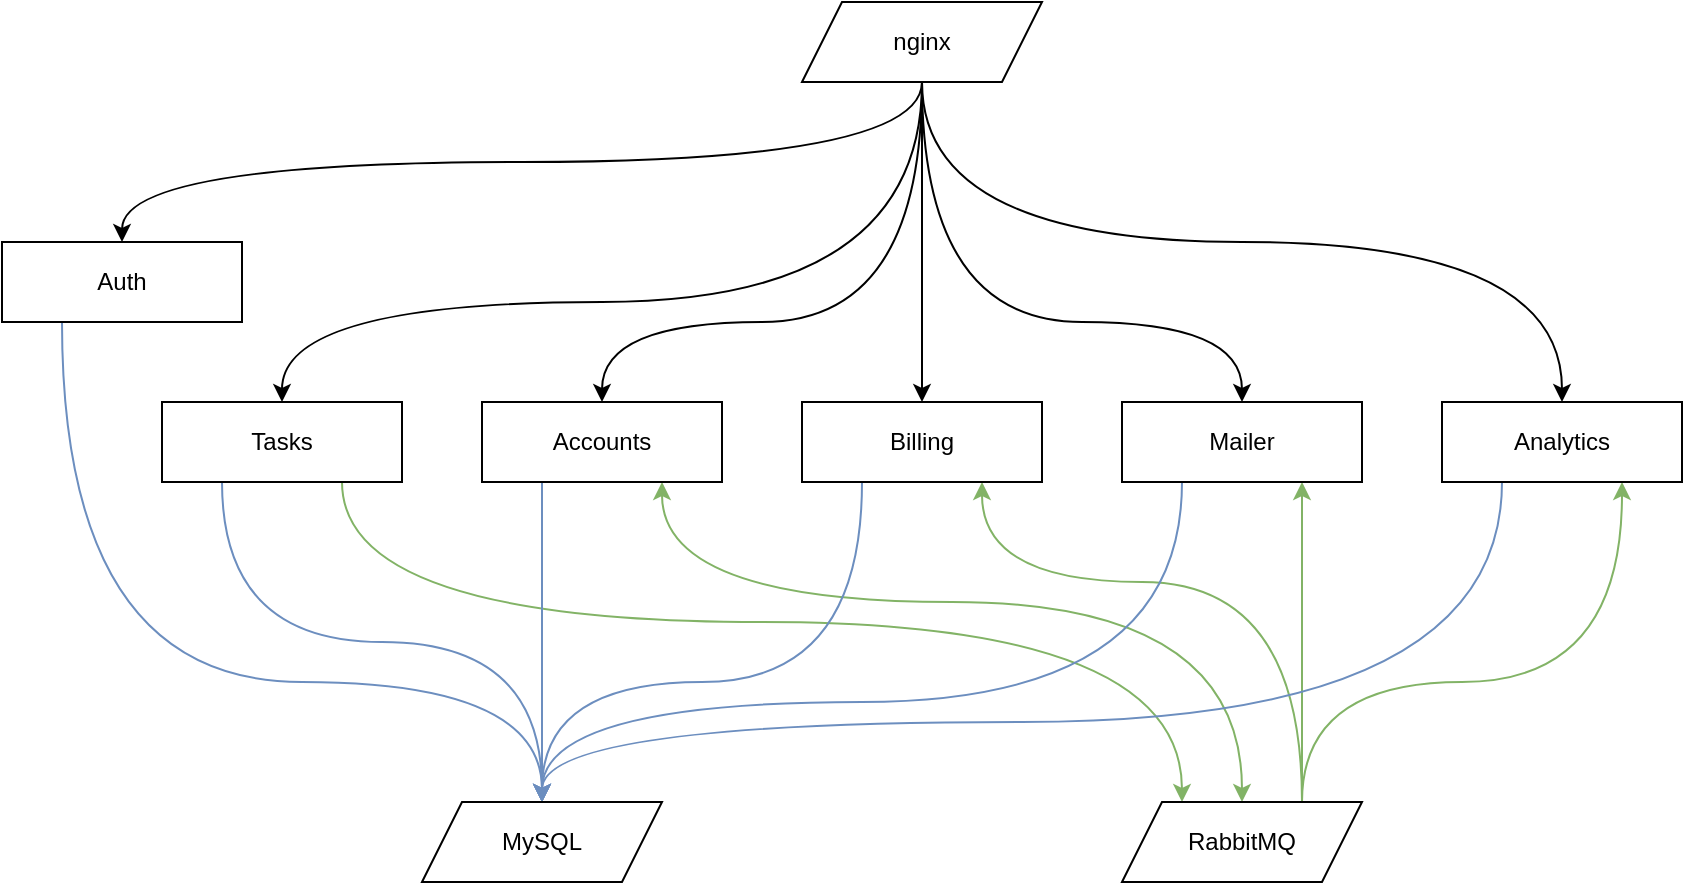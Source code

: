 <mxfile version="15.7.3" type="google"><diagram id="2wB9lPf5RkU0NaFeJx38" name="Page-1"><mxGraphModel dx="2066" dy="1129" grid="1" gridSize="10" guides="1" tooltips="1" connect="1" arrows="1" fold="1" page="1" pageScale="1" pageWidth="1169" pageHeight="827" math="0" shadow="0"><root><mxCell id="0"/><mxCell id="1" parent="0"/><mxCell id="jBVRpfdvupQ-xwolF0R0-67" style="edgeStyle=orthogonalEdgeStyle;curved=1;rounded=0;orthogonalLoop=1;jettySize=auto;html=1;exitX=0.25;exitY=1;exitDx=0;exitDy=0;entryX=0.5;entryY=0;entryDx=0;entryDy=0;startArrow=none;startFill=0;endArrow=classic;endFill=1;elbow=vertical;fillColor=#dae8fc;strokeColor=#6c8ebf;" edge="1" parent="1" source="jBVRpfdvupQ-xwolF0R0-26" target="jBVRpfdvupQ-xwolF0R0-32"><mxGeometry relative="1" as="geometry"><Array as="points"><mxPoint x="70" y="380"/><mxPoint x="310" y="380"/></Array></mxGeometry></mxCell><mxCell id="jBVRpfdvupQ-xwolF0R0-26" value="Auth" style="rounded=0;whiteSpace=wrap;html=1;" vertex="1" parent="1"><mxGeometry x="40" y="160" width="120" height="40" as="geometry"/></mxCell><mxCell id="jBVRpfdvupQ-xwolF0R0-53" style="edgeStyle=orthogonalEdgeStyle;curved=1;rounded=0;orthogonalLoop=1;jettySize=auto;html=1;exitX=0.25;exitY=1;exitDx=0;exitDy=0;startArrow=none;startFill=0;endArrow=classic;endFill=1;elbow=vertical;fillColor=#dae8fc;strokeColor=#6c8ebf;" edge="1" parent="1" source="jBVRpfdvupQ-xwolF0R0-27" target="jBVRpfdvupQ-xwolF0R0-32"><mxGeometry relative="1" as="geometry"/></mxCell><mxCell id="jBVRpfdvupQ-xwolF0R0-65" style="edgeStyle=orthogonalEdgeStyle;curved=1;rounded=0;orthogonalLoop=1;jettySize=auto;html=1;exitX=0.75;exitY=1;exitDx=0;exitDy=0;entryX=0.25;entryY=0;entryDx=0;entryDy=0;startArrow=none;startFill=0;endArrow=classic;endFill=1;elbow=vertical;fillColor=#d5e8d4;strokeColor=#82b366;" edge="1" parent="1" source="jBVRpfdvupQ-xwolF0R0-27" target="jBVRpfdvupQ-xwolF0R0-33"><mxGeometry relative="1" as="geometry"><Array as="points"><mxPoint x="210" y="350"/><mxPoint x="630" y="350"/></Array></mxGeometry></mxCell><mxCell id="jBVRpfdvupQ-xwolF0R0-27" value="Tasks" style="rounded=0;whiteSpace=wrap;html=1;" vertex="1" parent="1"><mxGeometry x="120" y="240" width="120" height="40" as="geometry"/></mxCell><mxCell id="jBVRpfdvupQ-xwolF0R0-54" style="edgeStyle=orthogonalEdgeStyle;curved=1;rounded=0;orthogonalLoop=1;jettySize=auto;html=1;exitX=0.25;exitY=1;exitDx=0;exitDy=0;startArrow=none;startFill=0;endArrow=classic;endFill=1;elbow=vertical;fillColor=#dae8fc;strokeColor=#6c8ebf;" edge="1" parent="1" source="jBVRpfdvupQ-xwolF0R0-28" target="jBVRpfdvupQ-xwolF0R0-32"><mxGeometry relative="1" as="geometry"/></mxCell><mxCell id="jBVRpfdvupQ-xwolF0R0-64" style="edgeStyle=orthogonalEdgeStyle;curved=1;rounded=0;orthogonalLoop=1;jettySize=auto;html=1;exitX=0.75;exitY=1;exitDx=0;exitDy=0;startArrow=classic;startFill=1;endArrow=classic;endFill=1;elbow=vertical;fillColor=#d5e8d4;strokeColor=#82b366;" edge="1" parent="1" source="jBVRpfdvupQ-xwolF0R0-28" target="jBVRpfdvupQ-xwolF0R0-33"><mxGeometry relative="1" as="geometry"><Array as="points"><mxPoint x="370" y="340"/><mxPoint x="660" y="340"/></Array></mxGeometry></mxCell><mxCell id="jBVRpfdvupQ-xwolF0R0-28" value="Accounts" style="rounded=0;whiteSpace=wrap;html=1;" vertex="1" parent="1"><mxGeometry x="280" y="240" width="120" height="40" as="geometry"/></mxCell><mxCell id="jBVRpfdvupQ-xwolF0R0-55" style="edgeStyle=orthogonalEdgeStyle;curved=1;rounded=0;orthogonalLoop=1;jettySize=auto;html=1;exitX=0.25;exitY=1;exitDx=0;exitDy=0;startArrow=none;startFill=0;endArrow=classic;endFill=1;elbow=vertical;fillColor=#dae8fc;strokeColor=#6c8ebf;" edge="1" parent="1" source="jBVRpfdvupQ-xwolF0R0-29" target="jBVRpfdvupQ-xwolF0R0-32"><mxGeometry relative="1" as="geometry"><Array as="points"><mxPoint x="470" y="380"/><mxPoint x="310" y="380"/></Array></mxGeometry></mxCell><mxCell id="jBVRpfdvupQ-xwolF0R0-63" style="edgeStyle=orthogonalEdgeStyle;curved=1;rounded=0;orthogonalLoop=1;jettySize=auto;html=1;exitX=0.75;exitY=1;exitDx=0;exitDy=0;entryX=0.75;entryY=0;entryDx=0;entryDy=0;startArrow=classic;startFill=1;endArrow=none;endFill=0;elbow=vertical;fillColor=#d5e8d4;strokeColor=#82b366;" edge="1" parent="1" source="jBVRpfdvupQ-xwolF0R0-29" target="jBVRpfdvupQ-xwolF0R0-33"><mxGeometry relative="1" as="geometry"><Array as="points"><mxPoint x="530" y="330"/><mxPoint x="690" y="330"/></Array></mxGeometry></mxCell><mxCell id="jBVRpfdvupQ-xwolF0R0-29" value="Billing" style="rounded=0;whiteSpace=wrap;html=1;" vertex="1" parent="1"><mxGeometry x="440" y="240" width="120" height="40" as="geometry"/></mxCell><mxCell id="jBVRpfdvupQ-xwolF0R0-49" style="edgeStyle=orthogonalEdgeStyle;curved=1;rounded=0;orthogonalLoop=1;jettySize=auto;html=1;exitX=0.75;exitY=1;exitDx=0;exitDy=0;entryX=0.75;entryY=0;entryDx=0;entryDy=0;startArrow=classic;startFill=1;endArrow=none;endFill=0;elbow=vertical;fillColor=#d5e8d4;strokeColor=#82b366;" edge="1" parent="1" source="jBVRpfdvupQ-xwolF0R0-30" target="jBVRpfdvupQ-xwolF0R0-33"><mxGeometry relative="1" as="geometry"/></mxCell><mxCell id="jBVRpfdvupQ-xwolF0R0-56" style="edgeStyle=orthogonalEdgeStyle;curved=1;rounded=0;orthogonalLoop=1;jettySize=auto;html=1;exitX=0.25;exitY=1;exitDx=0;exitDy=0;startArrow=none;startFill=0;endArrow=classic;endFill=1;elbow=vertical;fillColor=#dae8fc;strokeColor=#6c8ebf;" edge="1" parent="1" source="jBVRpfdvupQ-xwolF0R0-30" target="jBVRpfdvupQ-xwolF0R0-32"><mxGeometry relative="1" as="geometry"><Array as="points"><mxPoint x="630" y="390"/><mxPoint x="310" y="390"/></Array></mxGeometry></mxCell><mxCell id="jBVRpfdvupQ-xwolF0R0-30" value="Mailer" style="rounded=0;whiteSpace=wrap;html=1;" vertex="1" parent="1"><mxGeometry x="600" y="240" width="120" height="40" as="geometry"/></mxCell><mxCell id="jBVRpfdvupQ-xwolF0R0-57" style="edgeStyle=orthogonalEdgeStyle;curved=1;rounded=0;orthogonalLoop=1;jettySize=auto;html=1;exitX=0.25;exitY=1;exitDx=0;exitDy=0;startArrow=none;startFill=0;endArrow=classic;endFill=1;elbow=vertical;fillColor=#dae8fc;strokeColor=#6c8ebf;" edge="1" parent="1" source="jBVRpfdvupQ-xwolF0R0-31" target="jBVRpfdvupQ-xwolF0R0-32"><mxGeometry relative="1" as="geometry"><Array as="points"><mxPoint x="790" y="400"/><mxPoint x="310" y="400"/></Array></mxGeometry></mxCell><mxCell id="jBVRpfdvupQ-xwolF0R0-62" style="edgeStyle=orthogonalEdgeStyle;curved=1;rounded=0;orthogonalLoop=1;jettySize=auto;html=1;exitX=0.75;exitY=1;exitDx=0;exitDy=0;entryX=0.75;entryY=0;entryDx=0;entryDy=0;startArrow=classic;startFill=1;endArrow=none;endFill=0;elbow=vertical;fillColor=#d5e8d4;strokeColor=#82b366;" edge="1" parent="1" source="jBVRpfdvupQ-xwolF0R0-31" target="jBVRpfdvupQ-xwolF0R0-33"><mxGeometry relative="1" as="geometry"><Array as="points"><mxPoint x="850" y="380"/><mxPoint x="690" y="380"/></Array></mxGeometry></mxCell><mxCell id="jBVRpfdvupQ-xwolF0R0-31" value="Analytics" style="rounded=0;whiteSpace=wrap;html=1;" vertex="1" parent="1"><mxGeometry x="760" y="240" width="120" height="40" as="geometry"/></mxCell><mxCell id="jBVRpfdvupQ-xwolF0R0-32" value="MySQL" style="shape=parallelogram;perimeter=parallelogramPerimeter;whiteSpace=wrap;html=1;fixedSize=1;" vertex="1" parent="1"><mxGeometry x="250" y="440" width="120" height="40" as="geometry"/></mxCell><mxCell id="jBVRpfdvupQ-xwolF0R0-33" value="RabbitMQ" style="shape=parallelogram;perimeter=parallelogramPerimeter;whiteSpace=wrap;html=1;fixedSize=1;" vertex="1" parent="1"><mxGeometry x="600" y="440" width="120" height="40" as="geometry"/></mxCell><mxCell id="jBVRpfdvupQ-xwolF0R0-35" value="" style="edgeStyle=orthogonalEdgeStyle;rounded=0;orthogonalLoop=1;jettySize=auto;html=1;startArrow=none;startFill=0;endArrow=classic;endFill=1;exitX=0.5;exitY=1;exitDx=0;exitDy=0;curved=1;" edge="1" parent="1" source="jBVRpfdvupQ-xwolF0R0-34" target="jBVRpfdvupQ-xwolF0R0-26"><mxGeometry relative="1" as="geometry"/></mxCell><mxCell id="jBVRpfdvupQ-xwolF0R0-36" value="" style="edgeStyle=orthogonalEdgeStyle;rounded=0;orthogonalLoop=1;jettySize=auto;html=1;startArrow=none;startFill=0;endArrow=classic;endFill=1;" edge="1" parent="1" source="jBVRpfdvupQ-xwolF0R0-34" target="jBVRpfdvupQ-xwolF0R0-29"><mxGeometry relative="1" as="geometry"/></mxCell><mxCell id="jBVRpfdvupQ-xwolF0R0-37" style="rounded=0;orthogonalLoop=1;jettySize=auto;html=1;exitX=0.5;exitY=1;exitDx=0;exitDy=0;startArrow=none;startFill=0;endArrow=classic;endFill=1;edgeStyle=orthogonalEdgeStyle;elbow=vertical;curved=1;" edge="1" parent="1" source="jBVRpfdvupQ-xwolF0R0-34" target="jBVRpfdvupQ-xwolF0R0-28"><mxGeometry relative="1" as="geometry"><Array as="points"><mxPoint x="500" y="200"/><mxPoint x="340" y="200"/></Array></mxGeometry></mxCell><mxCell id="jBVRpfdvupQ-xwolF0R0-38" style="rounded=0;orthogonalLoop=1;jettySize=auto;html=1;exitX=0.5;exitY=1;exitDx=0;exitDy=0;startArrow=none;startFill=0;endArrow=classic;endFill=1;edgeStyle=orthogonalEdgeStyle;curved=1;" edge="1" parent="1" source="jBVRpfdvupQ-xwolF0R0-34" target="jBVRpfdvupQ-xwolF0R0-27"><mxGeometry relative="1" as="geometry"><Array as="points"><mxPoint x="500" y="190"/><mxPoint x="180" y="190"/></Array></mxGeometry></mxCell><mxCell id="jBVRpfdvupQ-xwolF0R0-39" style="rounded=0;orthogonalLoop=1;jettySize=auto;html=1;exitX=0.5;exitY=1;exitDx=0;exitDy=0;startArrow=none;startFill=0;endArrow=classic;endFill=1;edgeStyle=orthogonalEdgeStyle;curved=1;" edge="1" parent="1" source="jBVRpfdvupQ-xwolF0R0-34" target="jBVRpfdvupQ-xwolF0R0-30"><mxGeometry relative="1" as="geometry"><Array as="points"><mxPoint x="500" y="200"/><mxPoint x="660" y="200"/></Array></mxGeometry></mxCell><mxCell id="jBVRpfdvupQ-xwolF0R0-40" style="edgeStyle=orthogonalEdgeStyle;curved=1;rounded=0;orthogonalLoop=1;jettySize=auto;html=1;exitX=0.5;exitY=1;exitDx=0;exitDy=0;entryX=0.5;entryY=0;entryDx=0;entryDy=0;startArrow=none;startFill=0;endArrow=classic;endFill=1;elbow=vertical;" edge="1" parent="1" source="jBVRpfdvupQ-xwolF0R0-34" target="jBVRpfdvupQ-xwolF0R0-31"><mxGeometry relative="1" as="geometry"/></mxCell><mxCell id="jBVRpfdvupQ-xwolF0R0-34" value="nginx" style="shape=parallelogram;perimeter=parallelogramPerimeter;whiteSpace=wrap;html=1;fixedSize=1;" vertex="1" parent="1"><mxGeometry x="440" y="40" width="120" height="40" as="geometry"/></mxCell></root></mxGraphModel></diagram></mxfile>